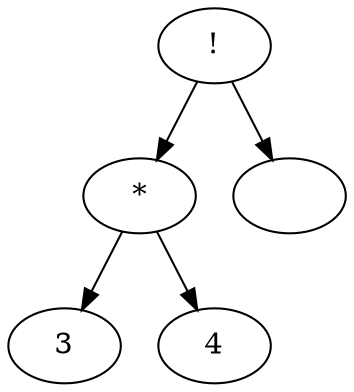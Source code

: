digraph {
    rankdir=TB;

    a [label="!"]
    b0 [label="*"]
    b [label=""]
    c0 [label="3"]
    c [label="4"]

    a -> b0;
    a -> b;

    b0 -> c0;
    b0 -> c;
}
